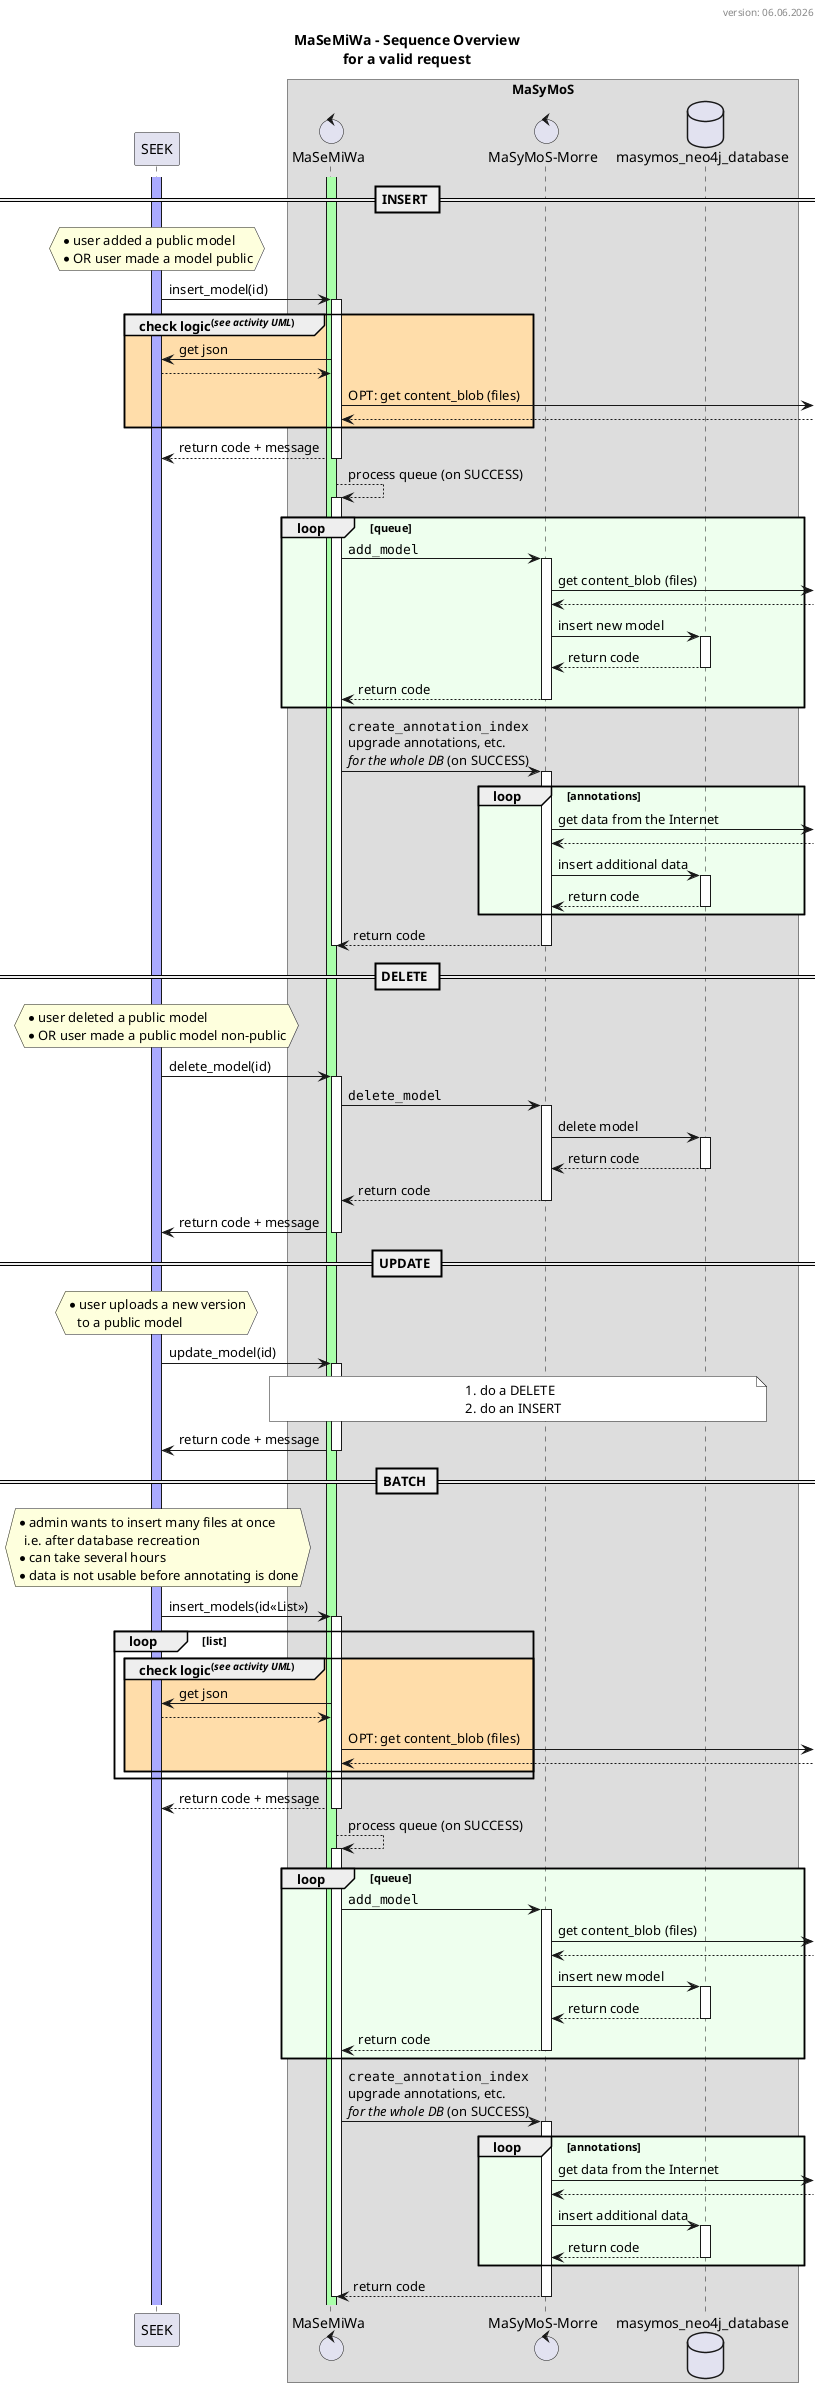 @startuml

title MaSeMiWa - Sequence Overview\nfor a valid request
header version: %date("dd.MM.yyyy")
'header version: 23.11.2018

skinparam defaultFontName Helvetica
skinparam shadowing false


!definelong check_logic()
group #fda check logic<sup>(//see activity UML//)</sup>

seek            <-      miwa            : get json
seek            -->     miwa

miwa            ->]            : OPT: get content_blob (files)
miwa            <--]

end
!enddefinelong

!definelong process_queue()
miwa            -->     miwa            : process queue (on SUCCESS)

    activate miwa

    loop #efe queue
    
    miwa            ->      morre           : ""add_model""
        activate morre
        
        morre           ->]                     : get content_blob (files)
        morre           <--]

        morre           ->      db              : insert new model
            activate db
        morre           <--     db              : return code
            deactivate db
        
    miwa            <--     morre           : return code
        deactivate morre
    
    end

    miwa            ->      morre           : ""create_annotation_index""\nupgrade annotations, etc.\n//for the whole DB// (on SUCCESS)
        activate morre

        loop #efe annotations

        morre           ->]                     : get data from the Internet
        morre           <--]

        morre           ->      db              : insert additional data
            activate db
        morre           <--     db              : return code
            deactivate db
        
        end
    
    miwa            <--     morre           : return code
        deactivate morre 

    deactivate miwa
!enddefinelong







participant "SEEK" as seek
box "MaSyMoS"
    control "MaSeMiWa" as miwa
    control "MaSyMoS-Morre" as morre
    database "masymos_neo4j_database" as db


activate seek #aaf
    activate miwa #afa

== INSERT ==

hnote over seek
    * user added a public model
    * OR user made a model public
end note

seek            ->      miwa            : insert_model(id)
    activate miwa

check_logic()

seek            <--     miwa            : return code + message
    deactivate miwa

process_queue()







== DELETE ==

hnote over seek
    * user deleted a public model
    * OR user made a public model non-public
end note

seek            ->      miwa            : delete_model(id)
    activate miwa
    
    miwa            ->      morre           : ""delete_model""
        activate morre
    
        morre           ->      db              : delete model
            activate db
        morre           <--     db              : return code
            deactivate db

    miwa            <--     morre           : return code
        deactivate morre 

seek            <-      miwa            : return code + message
    deactivate miwa 






== UPDATE ==

hnote over seek
    * user uploads a new version
       to a public model
end note

seek            ->      miwa            : update_model(id)
    activate miwa

    note over miwa,db #fff
        # do a DELETE
        # do an INSERT
    end note

seek            <-      miwa            : return code + message
    deactivate miwa 




== BATCH ==

hnote over seek
    * admin wants to insert many files at once
      i.e. after database recreation
    * can take several hours
    * data is not usable before annotating is done
end note


seek            ->      miwa            : insert_models(id<<List>>)
activate miwa

loop list
check_logic()
end

seek            <--     miwa            : return code + message
deactivate miwa

process_queue()





@enduml
